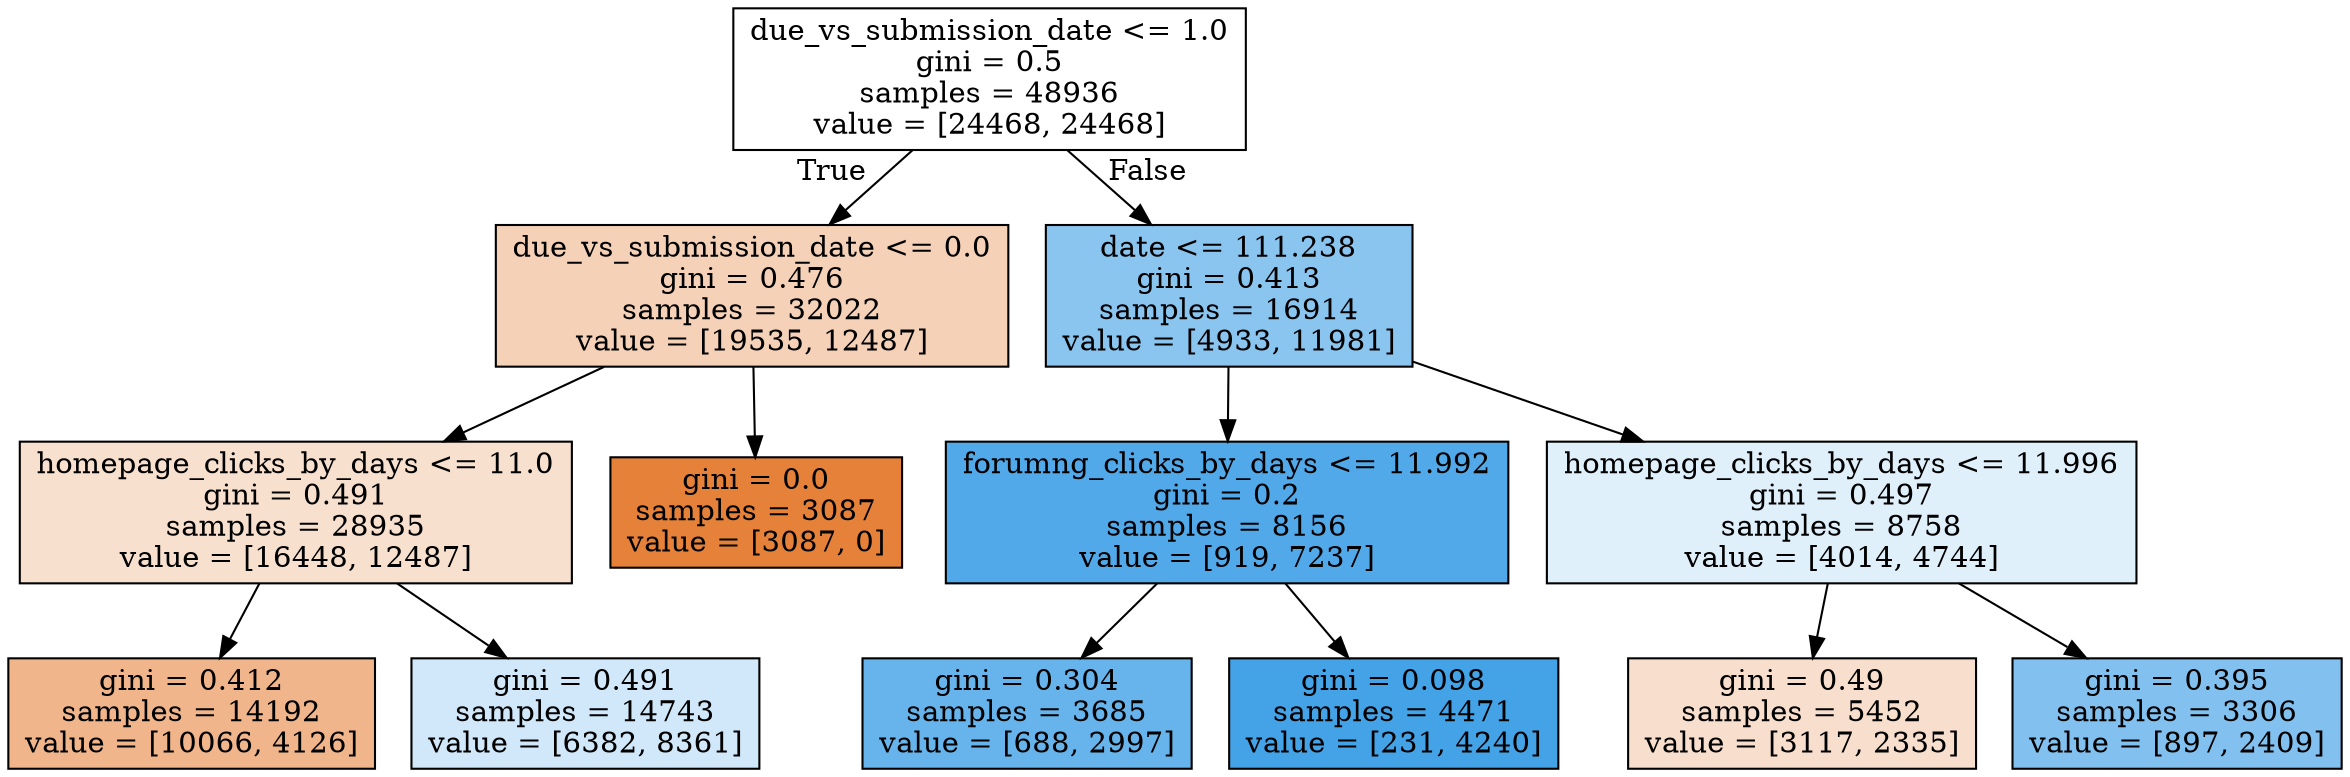 digraph Tree {
node [shape=box, style="filled", color="black"] ;
0 [label="due_vs_submission_date <= 1.0\ngini = 0.5\nsamples = 48936\nvalue = [24468, 24468]", fillcolor="#e5813900"] ;
1 [label="due_vs_submission_date <= 0.0\ngini = 0.476\nsamples = 32022\nvalue = [19535, 12487]", fillcolor="#e581395c"] ;
0 -> 1 [labeldistance=2.5, labelangle=45, headlabel="True"] ;
2 [label="homepage_clicks_by_days <= 11.0\ngini = 0.491\nsamples = 28935\nvalue = [16448, 12487]", fillcolor="#e581393d"] ;
1 -> 2 ;
3 [label="gini = 0.412\nsamples = 14192\nvalue = [10066, 4126]", fillcolor="#e5813996"] ;
2 -> 3 ;
4 [label="gini = 0.491\nsamples = 14743\nvalue = [6382, 8361]", fillcolor="#399de53c"] ;
2 -> 4 ;
5 [label="gini = 0.0\nsamples = 3087\nvalue = [3087, 0]", fillcolor="#e58139ff"] ;
1 -> 5 ;
6 [label="date <= 111.238\ngini = 0.413\nsamples = 16914\nvalue = [4933, 11981]", fillcolor="#399de596"] ;
0 -> 6 [labeldistance=2.5, labelangle=-45, headlabel="False"] ;
7 [label="forumng_clicks_by_days <= 11.992\ngini = 0.2\nsamples = 8156\nvalue = [919, 7237]", fillcolor="#399de5df"] ;
6 -> 7 ;
8 [label="gini = 0.304\nsamples = 3685\nvalue = [688, 2997]", fillcolor="#399de5c4"] ;
7 -> 8 ;
9 [label="gini = 0.098\nsamples = 4471\nvalue = [231, 4240]", fillcolor="#399de5f1"] ;
7 -> 9 ;
10 [label="homepage_clicks_by_days <= 11.996\ngini = 0.497\nsamples = 8758\nvalue = [4014, 4744]", fillcolor="#399de527"] ;
6 -> 10 ;
11 [label="gini = 0.49\nsamples = 5452\nvalue = [3117, 2335]", fillcolor="#e5813940"] ;
10 -> 11 ;
12 [label="gini = 0.395\nsamples = 3306\nvalue = [897, 2409]", fillcolor="#399de5a0"] ;
10 -> 12 ;
}